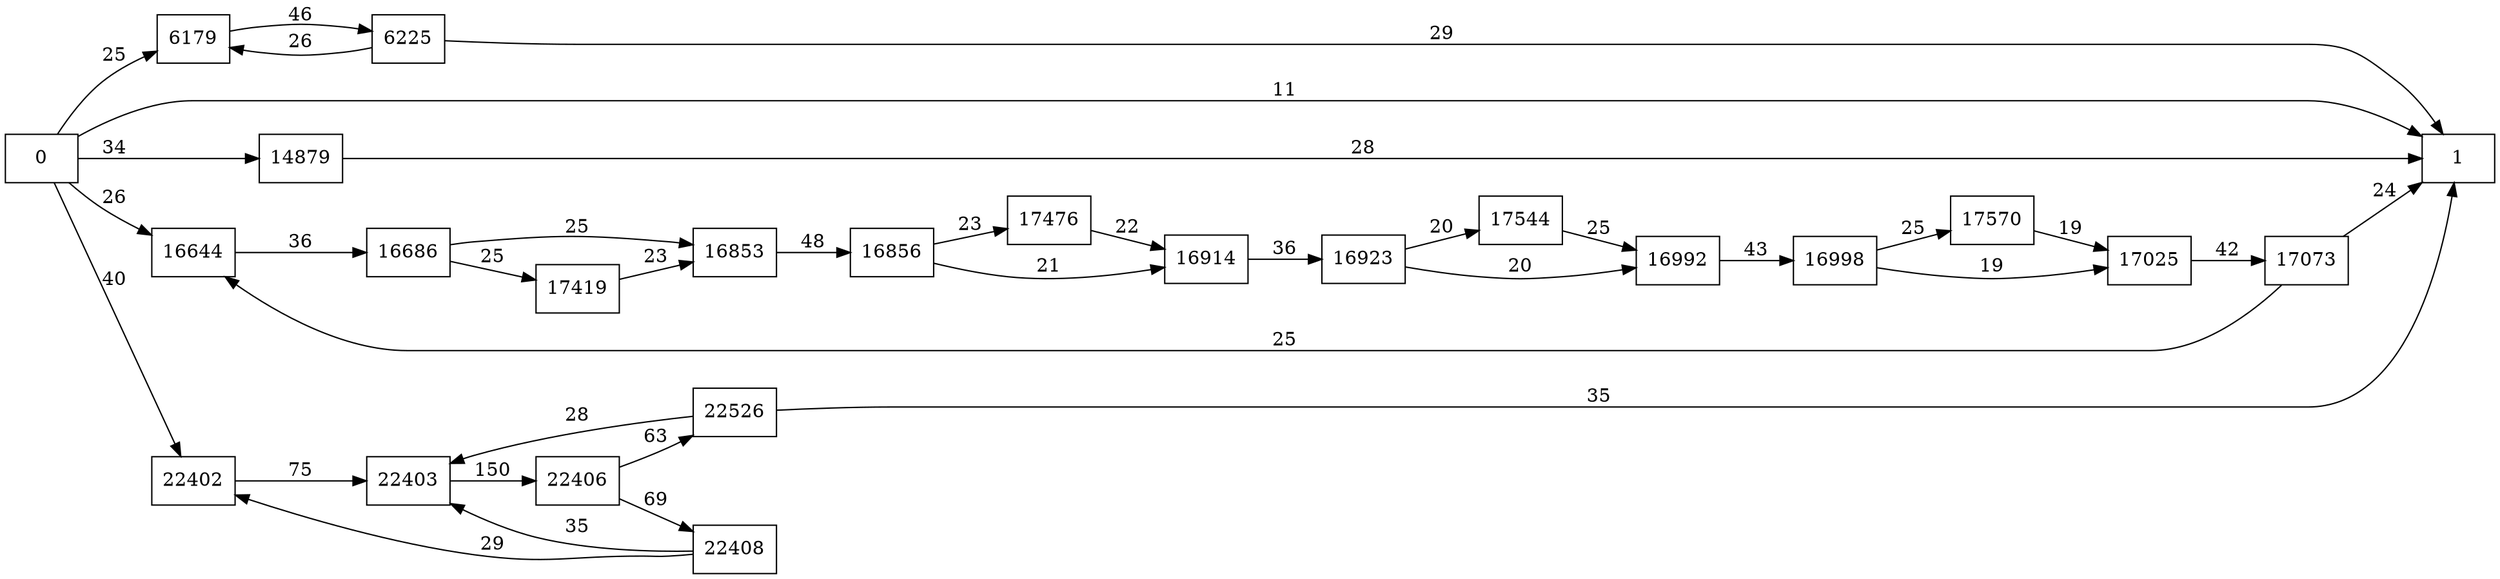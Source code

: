 digraph {
	graph [rankdir=LR]
	node [shape=rectangle]
	6179 -> 6225 [label=46]
	6225 -> 6179 [label=26]
	6225 -> 1 [label=29]
	14879 -> 1 [label=28]
	16644 -> 16686 [label=36]
	16686 -> 16853 [label=25]
	16686 -> 17419 [label=25]
	16853 -> 16856 [label=48]
	16856 -> 16914 [label=21]
	16856 -> 17476 [label=23]
	16914 -> 16923 [label=36]
	16923 -> 16992 [label=20]
	16923 -> 17544 [label=20]
	16992 -> 16998 [label=43]
	16998 -> 17025 [label=19]
	16998 -> 17570 [label=25]
	17025 -> 17073 [label=42]
	17073 -> 16644 [label=25]
	17073 -> 1 [label=24]
	17419 -> 16853 [label=23]
	17476 -> 16914 [label=22]
	17544 -> 16992 [label=25]
	17570 -> 17025 [label=19]
	22402 -> 22403 [label=75]
	22403 -> 22406 [label=150]
	22406 -> 22408 [label=69]
	22406 -> 22526 [label=63]
	22408 -> 22403 [label=35]
	22408 -> 22402 [label=29]
	22526 -> 22403 [label=28]
	22526 -> 1 [label=35]
	0 -> 1 [label=11]
	0 -> 6179 [label=25]
	0 -> 14879 [label=34]
	0 -> 16644 [label=26]
	0 -> 22402 [label=40]
}

